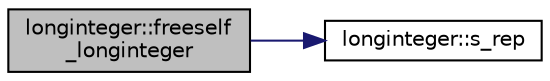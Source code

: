 digraph "longinteger::freeself_longinteger"
{
  edge [fontname="Helvetica",fontsize="10",labelfontname="Helvetica",labelfontsize="10"];
  node [fontname="Helvetica",fontsize="10",shape=record];
  rankdir="LR";
  Node465 [label="longinteger::freeself\l_longinteger",height=0.2,width=0.4,color="black", fillcolor="grey75", style="filled", fontcolor="black"];
  Node465 -> Node466 [color="midnightblue",fontsize="10",style="solid",fontname="Helvetica"];
  Node466 [label="longinteger::s_rep",height=0.2,width=0.4,color="black", fillcolor="white", style="filled",URL="$d3/d71/classlonginteger.html#ad1ec809a79c42ffe63d6c9e6dd46bff5"];
}
